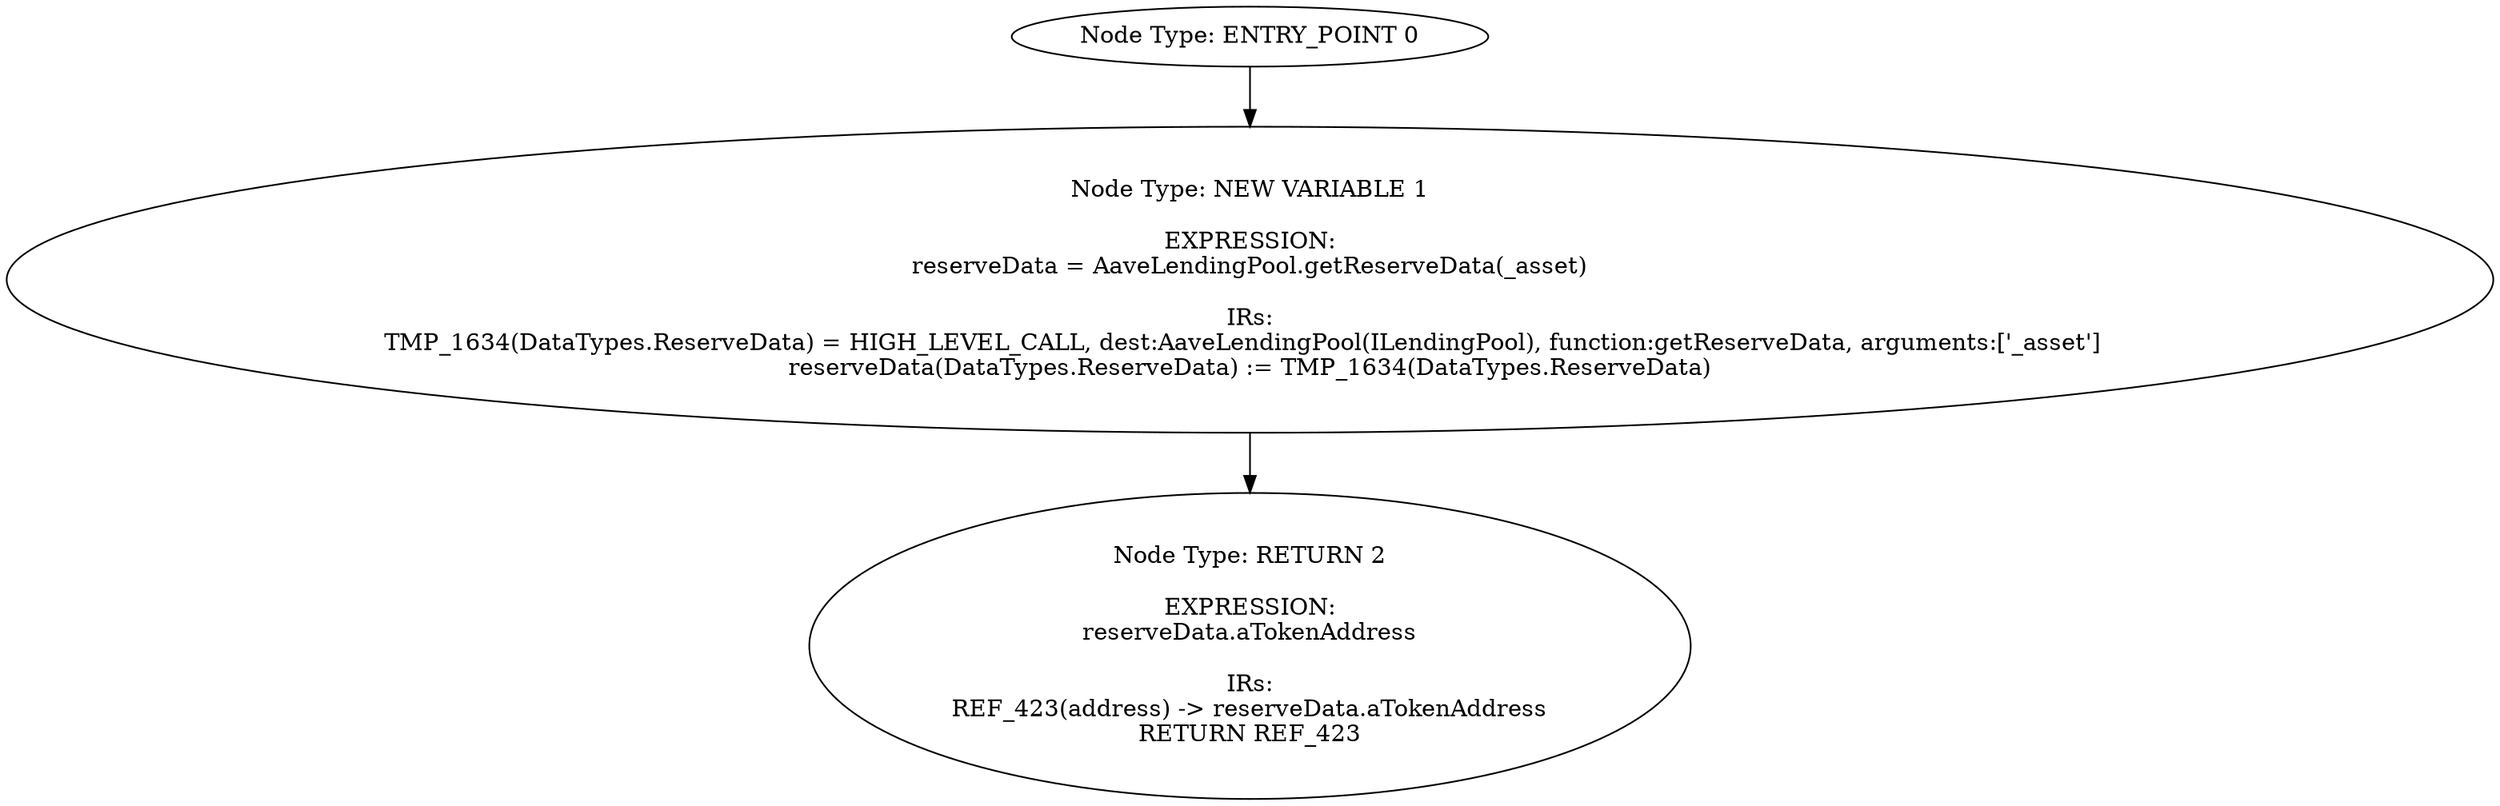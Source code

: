 digraph{
0[label="Node Type: ENTRY_POINT 0
"];
0->1;
1[label="Node Type: NEW VARIABLE 1

EXPRESSION:
reserveData = AaveLendingPool.getReserveData(_asset)

IRs:
TMP_1634(DataTypes.ReserveData) = HIGH_LEVEL_CALL, dest:AaveLendingPool(ILendingPool), function:getReserveData, arguments:['_asset']  
reserveData(DataTypes.ReserveData) := TMP_1634(DataTypes.ReserveData)"];
1->2;
2[label="Node Type: RETURN 2

EXPRESSION:
reserveData.aTokenAddress

IRs:
REF_423(address) -> reserveData.aTokenAddress
RETURN REF_423"];
}
